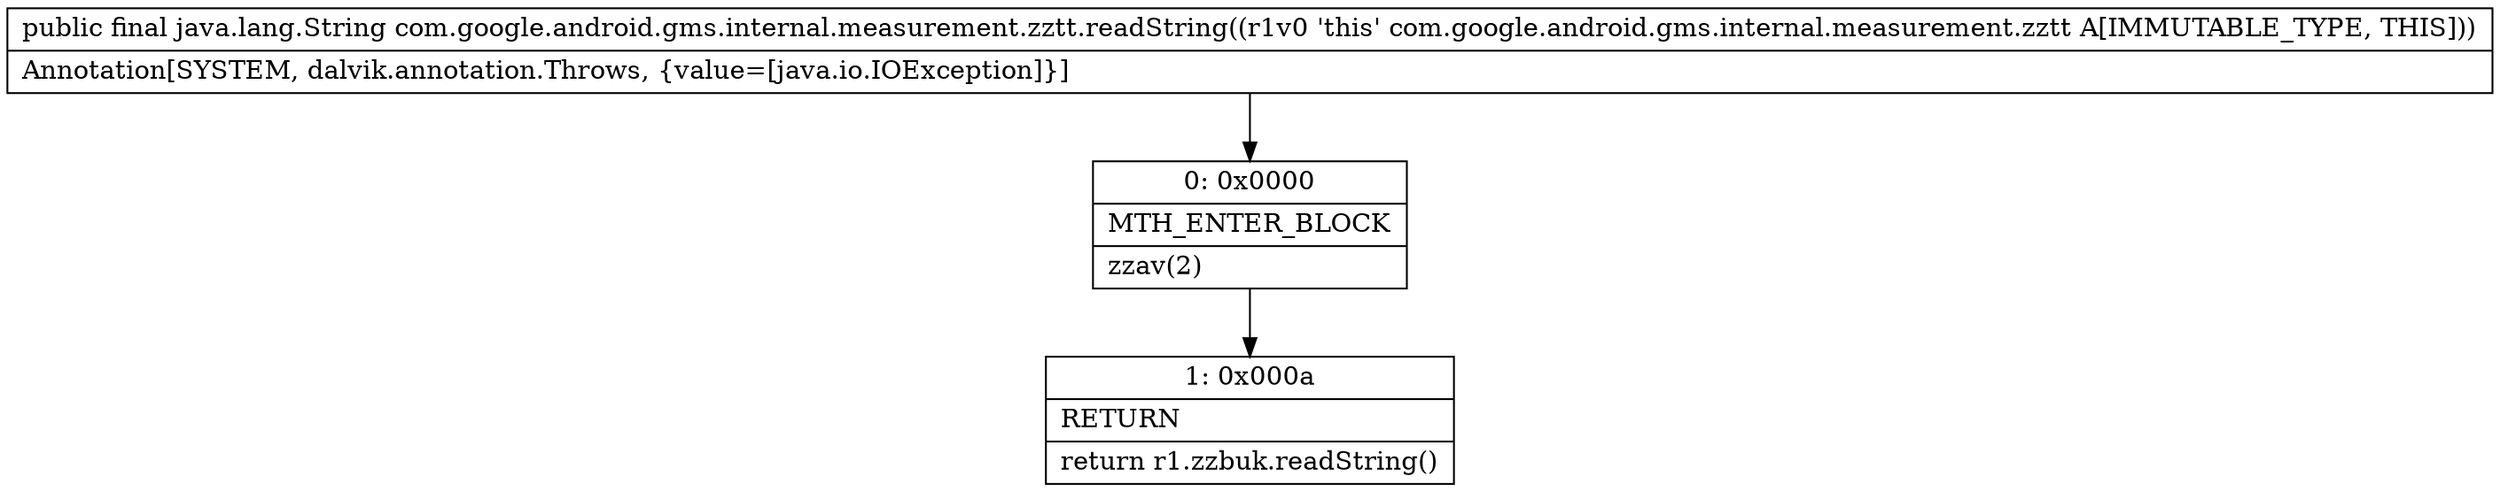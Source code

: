 digraph "CFG forcom.google.android.gms.internal.measurement.zztt.readString()Ljava\/lang\/String;" {
Node_0 [shape=record,label="{0\:\ 0x0000|MTH_ENTER_BLOCK\l|zzav(2)\l}"];
Node_1 [shape=record,label="{1\:\ 0x000a|RETURN\l|return r1.zzbuk.readString()\l}"];
MethodNode[shape=record,label="{public final java.lang.String com.google.android.gms.internal.measurement.zztt.readString((r1v0 'this' com.google.android.gms.internal.measurement.zztt A[IMMUTABLE_TYPE, THIS]))  | Annotation[SYSTEM, dalvik.annotation.Throws, \{value=[java.io.IOException]\}]\l}"];
MethodNode -> Node_0;
Node_0 -> Node_1;
}

